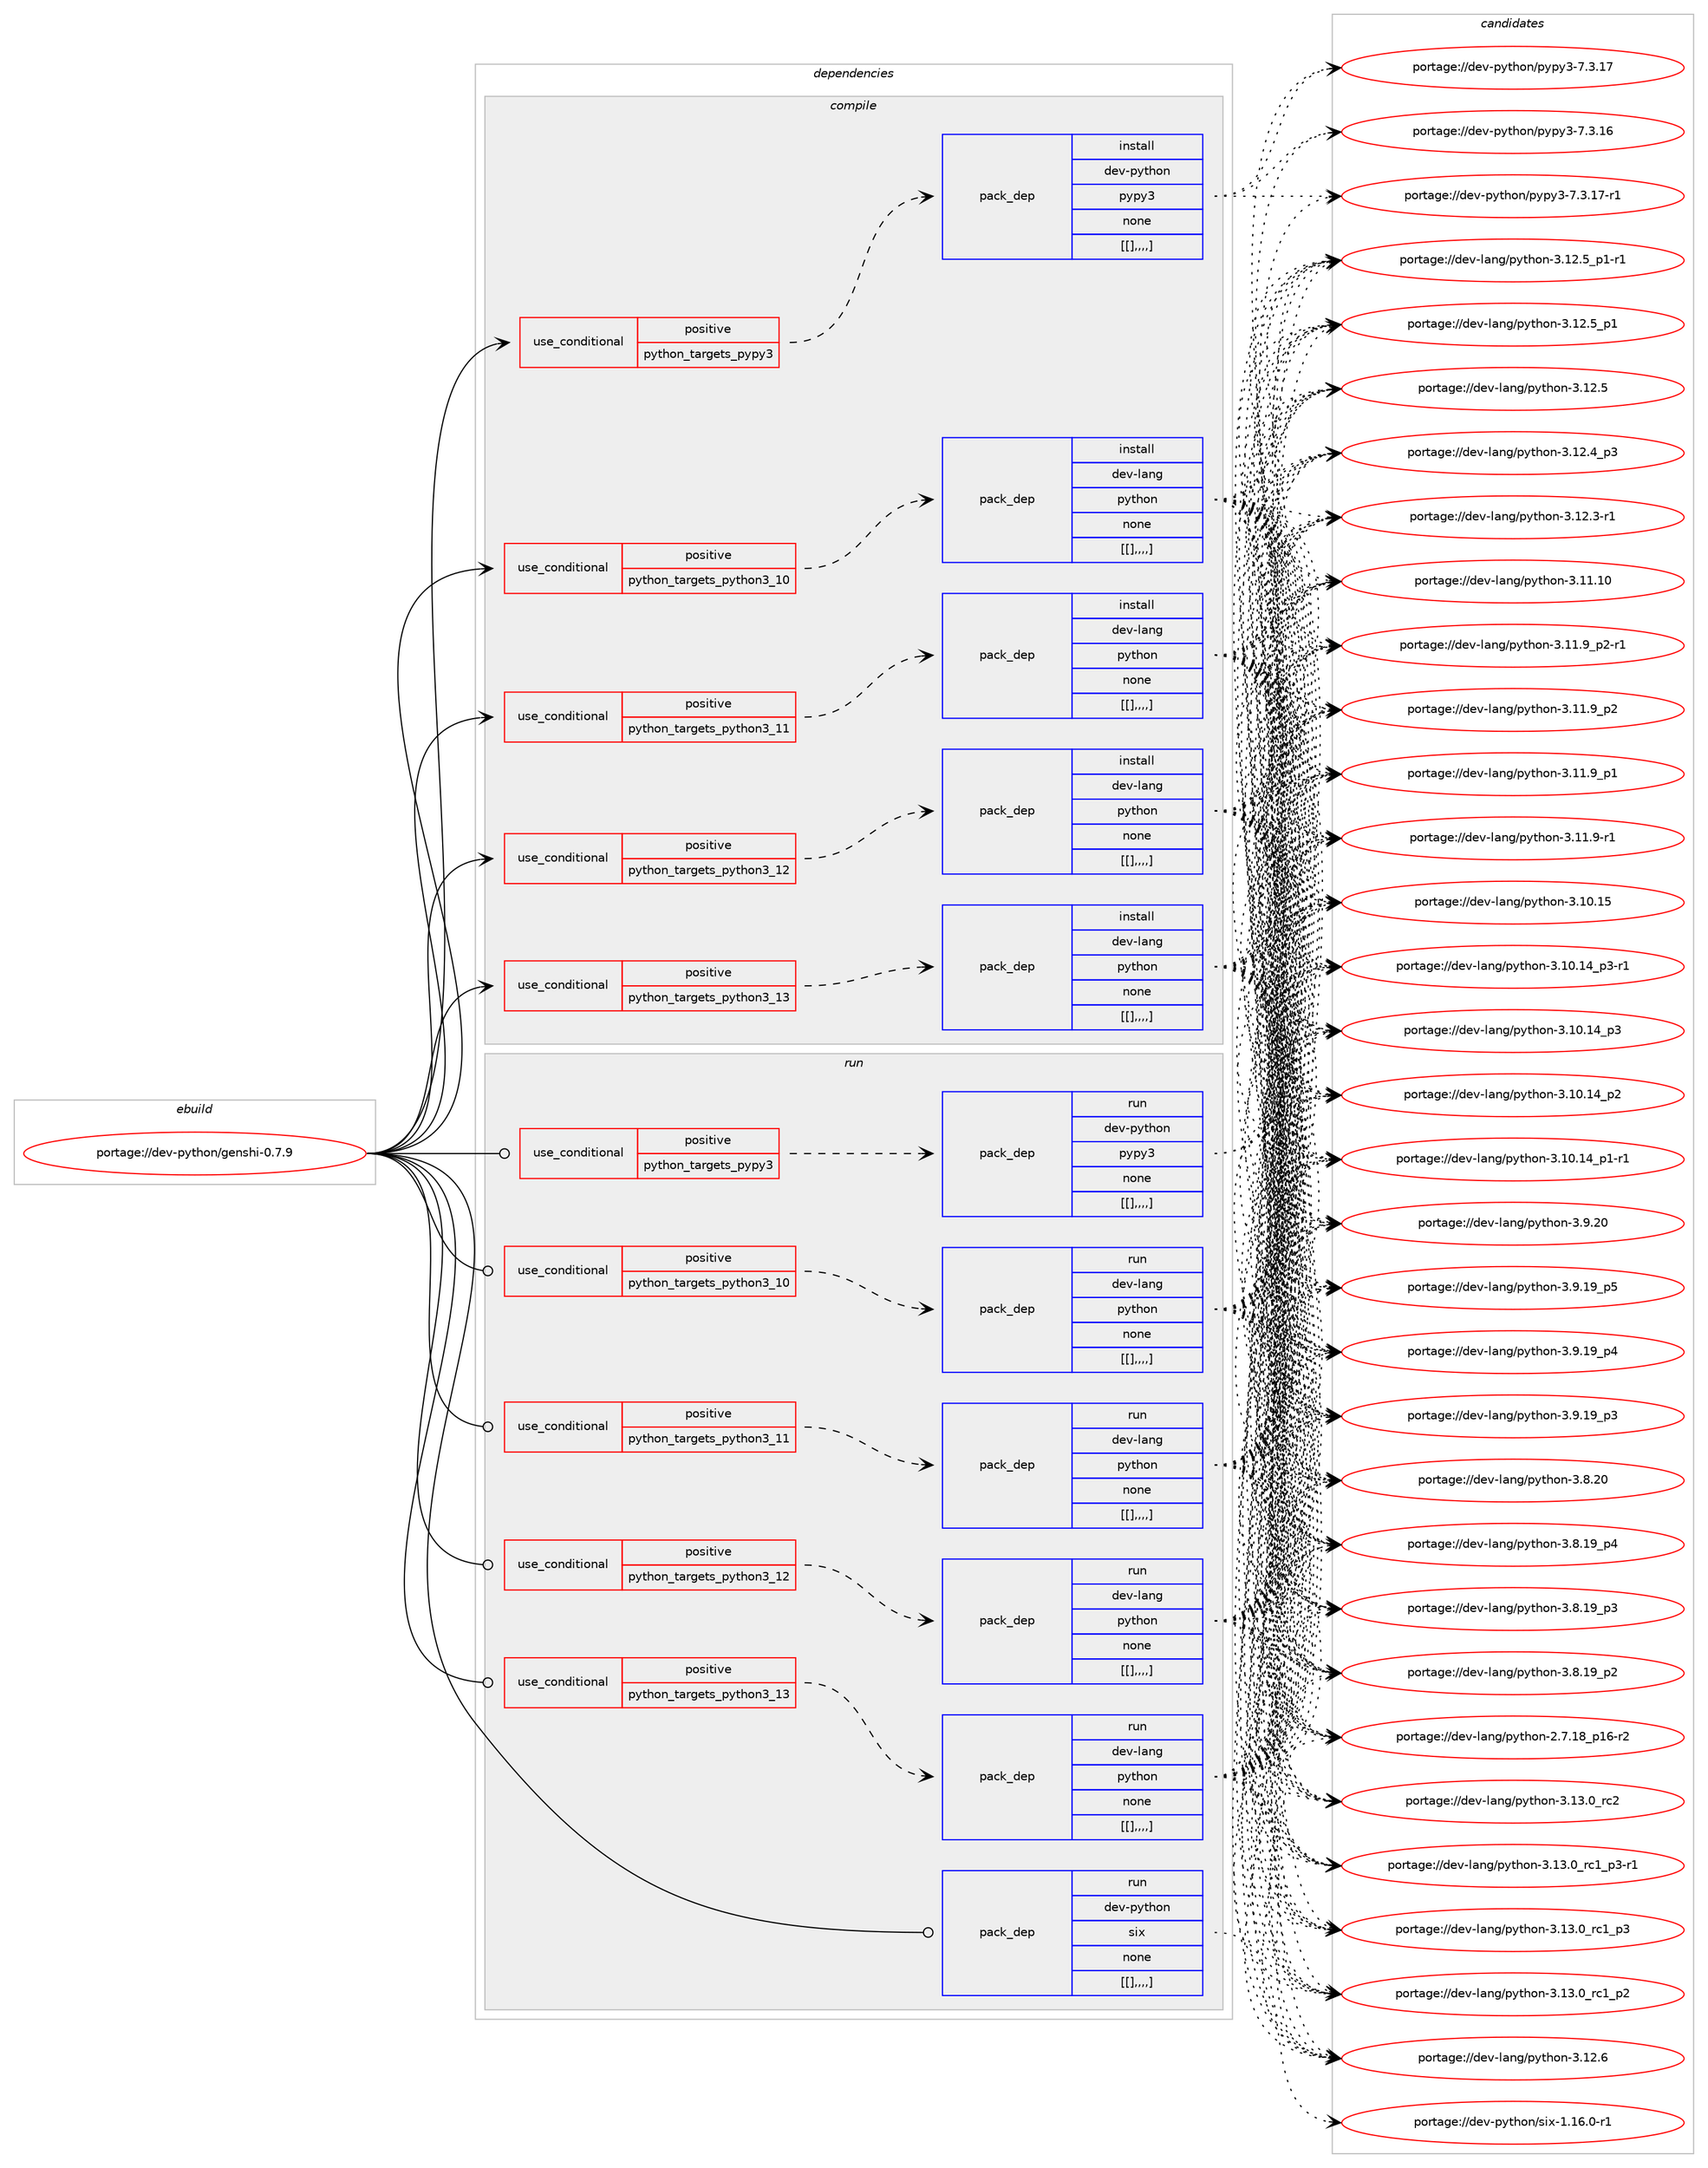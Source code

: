 digraph prolog {

# *************
# Graph options
# *************

newrank=true;
concentrate=true;
compound=true;
graph [rankdir=LR,fontname=Helvetica,fontsize=10,ranksep=1.5];#, ranksep=2.5, nodesep=0.2];
edge  [arrowhead=vee];
node  [fontname=Helvetica,fontsize=10];

# **********
# The ebuild
# **********

subgraph cluster_leftcol {
color=gray;
label=<<i>ebuild</i>>;
id [label="portage://dev-python/genshi-0.7.9", color=red, width=4, href="../dev-python/genshi-0.7.9.svg"];
}

# ****************
# The dependencies
# ****************

subgraph cluster_midcol {
color=gray;
label=<<i>dependencies</i>>;
subgraph cluster_compile {
fillcolor="#eeeeee";
style=filled;
label=<<i>compile</i>>;
subgraph cond33617 {
dependency147848 [label=<<TABLE BORDER="0" CELLBORDER="1" CELLSPACING="0" CELLPADDING="4"><TR><TD ROWSPAN="3" CELLPADDING="10">use_conditional</TD></TR><TR><TD>positive</TD></TR><TR><TD>python_targets_pypy3</TD></TR></TABLE>>, shape=none, color=red];
subgraph pack113013 {
dependency147849 [label=<<TABLE BORDER="0" CELLBORDER="1" CELLSPACING="0" CELLPADDING="4" WIDTH="220"><TR><TD ROWSPAN="6" CELLPADDING="30">pack_dep</TD></TR><TR><TD WIDTH="110">install</TD></TR><TR><TD>dev-python</TD></TR><TR><TD>pypy3</TD></TR><TR><TD>none</TD></TR><TR><TD>[[],,,,]</TD></TR></TABLE>>, shape=none, color=blue];
}
dependency147848:e -> dependency147849:w [weight=20,style="dashed",arrowhead="vee"];
}
id:e -> dependency147848:w [weight=20,style="solid",arrowhead="vee"];
subgraph cond33618 {
dependency147850 [label=<<TABLE BORDER="0" CELLBORDER="1" CELLSPACING="0" CELLPADDING="4"><TR><TD ROWSPAN="3" CELLPADDING="10">use_conditional</TD></TR><TR><TD>positive</TD></TR><TR><TD>python_targets_python3_10</TD></TR></TABLE>>, shape=none, color=red];
subgraph pack113014 {
dependency147851 [label=<<TABLE BORDER="0" CELLBORDER="1" CELLSPACING="0" CELLPADDING="4" WIDTH="220"><TR><TD ROWSPAN="6" CELLPADDING="30">pack_dep</TD></TR><TR><TD WIDTH="110">install</TD></TR><TR><TD>dev-lang</TD></TR><TR><TD>python</TD></TR><TR><TD>none</TD></TR><TR><TD>[[],,,,]</TD></TR></TABLE>>, shape=none, color=blue];
}
dependency147850:e -> dependency147851:w [weight=20,style="dashed",arrowhead="vee"];
}
id:e -> dependency147850:w [weight=20,style="solid",arrowhead="vee"];
subgraph cond33619 {
dependency147852 [label=<<TABLE BORDER="0" CELLBORDER="1" CELLSPACING="0" CELLPADDING="4"><TR><TD ROWSPAN="3" CELLPADDING="10">use_conditional</TD></TR><TR><TD>positive</TD></TR><TR><TD>python_targets_python3_11</TD></TR></TABLE>>, shape=none, color=red];
subgraph pack113015 {
dependency147853 [label=<<TABLE BORDER="0" CELLBORDER="1" CELLSPACING="0" CELLPADDING="4" WIDTH="220"><TR><TD ROWSPAN="6" CELLPADDING="30">pack_dep</TD></TR><TR><TD WIDTH="110">install</TD></TR><TR><TD>dev-lang</TD></TR><TR><TD>python</TD></TR><TR><TD>none</TD></TR><TR><TD>[[],,,,]</TD></TR></TABLE>>, shape=none, color=blue];
}
dependency147852:e -> dependency147853:w [weight=20,style="dashed",arrowhead="vee"];
}
id:e -> dependency147852:w [weight=20,style="solid",arrowhead="vee"];
subgraph cond33620 {
dependency147854 [label=<<TABLE BORDER="0" CELLBORDER="1" CELLSPACING="0" CELLPADDING="4"><TR><TD ROWSPAN="3" CELLPADDING="10">use_conditional</TD></TR><TR><TD>positive</TD></TR><TR><TD>python_targets_python3_12</TD></TR></TABLE>>, shape=none, color=red];
subgraph pack113016 {
dependency147855 [label=<<TABLE BORDER="0" CELLBORDER="1" CELLSPACING="0" CELLPADDING="4" WIDTH="220"><TR><TD ROWSPAN="6" CELLPADDING="30">pack_dep</TD></TR><TR><TD WIDTH="110">install</TD></TR><TR><TD>dev-lang</TD></TR><TR><TD>python</TD></TR><TR><TD>none</TD></TR><TR><TD>[[],,,,]</TD></TR></TABLE>>, shape=none, color=blue];
}
dependency147854:e -> dependency147855:w [weight=20,style="dashed",arrowhead="vee"];
}
id:e -> dependency147854:w [weight=20,style="solid",arrowhead="vee"];
subgraph cond33621 {
dependency147856 [label=<<TABLE BORDER="0" CELLBORDER="1" CELLSPACING="0" CELLPADDING="4"><TR><TD ROWSPAN="3" CELLPADDING="10">use_conditional</TD></TR><TR><TD>positive</TD></TR><TR><TD>python_targets_python3_13</TD></TR></TABLE>>, shape=none, color=red];
subgraph pack113017 {
dependency147857 [label=<<TABLE BORDER="0" CELLBORDER="1" CELLSPACING="0" CELLPADDING="4" WIDTH="220"><TR><TD ROWSPAN="6" CELLPADDING="30">pack_dep</TD></TR><TR><TD WIDTH="110">install</TD></TR><TR><TD>dev-lang</TD></TR><TR><TD>python</TD></TR><TR><TD>none</TD></TR><TR><TD>[[],,,,]</TD></TR></TABLE>>, shape=none, color=blue];
}
dependency147856:e -> dependency147857:w [weight=20,style="dashed",arrowhead="vee"];
}
id:e -> dependency147856:w [weight=20,style="solid",arrowhead="vee"];
}
subgraph cluster_compileandrun {
fillcolor="#eeeeee";
style=filled;
label=<<i>compile and run</i>>;
}
subgraph cluster_run {
fillcolor="#eeeeee";
style=filled;
label=<<i>run</i>>;
subgraph cond33622 {
dependency147858 [label=<<TABLE BORDER="0" CELLBORDER="1" CELLSPACING="0" CELLPADDING="4"><TR><TD ROWSPAN="3" CELLPADDING="10">use_conditional</TD></TR><TR><TD>positive</TD></TR><TR><TD>python_targets_pypy3</TD></TR></TABLE>>, shape=none, color=red];
subgraph pack113018 {
dependency147859 [label=<<TABLE BORDER="0" CELLBORDER="1" CELLSPACING="0" CELLPADDING="4" WIDTH="220"><TR><TD ROWSPAN="6" CELLPADDING="30">pack_dep</TD></TR><TR><TD WIDTH="110">run</TD></TR><TR><TD>dev-python</TD></TR><TR><TD>pypy3</TD></TR><TR><TD>none</TD></TR><TR><TD>[[],,,,]</TD></TR></TABLE>>, shape=none, color=blue];
}
dependency147858:e -> dependency147859:w [weight=20,style="dashed",arrowhead="vee"];
}
id:e -> dependency147858:w [weight=20,style="solid",arrowhead="odot"];
subgraph cond33623 {
dependency147860 [label=<<TABLE BORDER="0" CELLBORDER="1" CELLSPACING="0" CELLPADDING="4"><TR><TD ROWSPAN="3" CELLPADDING="10">use_conditional</TD></TR><TR><TD>positive</TD></TR><TR><TD>python_targets_python3_10</TD></TR></TABLE>>, shape=none, color=red];
subgraph pack113019 {
dependency147861 [label=<<TABLE BORDER="0" CELLBORDER="1" CELLSPACING="0" CELLPADDING="4" WIDTH="220"><TR><TD ROWSPAN="6" CELLPADDING="30">pack_dep</TD></TR><TR><TD WIDTH="110">run</TD></TR><TR><TD>dev-lang</TD></TR><TR><TD>python</TD></TR><TR><TD>none</TD></TR><TR><TD>[[],,,,]</TD></TR></TABLE>>, shape=none, color=blue];
}
dependency147860:e -> dependency147861:w [weight=20,style="dashed",arrowhead="vee"];
}
id:e -> dependency147860:w [weight=20,style="solid",arrowhead="odot"];
subgraph cond33624 {
dependency147862 [label=<<TABLE BORDER="0" CELLBORDER="1" CELLSPACING="0" CELLPADDING="4"><TR><TD ROWSPAN="3" CELLPADDING="10">use_conditional</TD></TR><TR><TD>positive</TD></TR><TR><TD>python_targets_python3_11</TD></TR></TABLE>>, shape=none, color=red];
subgraph pack113020 {
dependency147863 [label=<<TABLE BORDER="0" CELLBORDER="1" CELLSPACING="0" CELLPADDING="4" WIDTH="220"><TR><TD ROWSPAN="6" CELLPADDING="30">pack_dep</TD></TR><TR><TD WIDTH="110">run</TD></TR><TR><TD>dev-lang</TD></TR><TR><TD>python</TD></TR><TR><TD>none</TD></TR><TR><TD>[[],,,,]</TD></TR></TABLE>>, shape=none, color=blue];
}
dependency147862:e -> dependency147863:w [weight=20,style="dashed",arrowhead="vee"];
}
id:e -> dependency147862:w [weight=20,style="solid",arrowhead="odot"];
subgraph cond33625 {
dependency147864 [label=<<TABLE BORDER="0" CELLBORDER="1" CELLSPACING="0" CELLPADDING="4"><TR><TD ROWSPAN="3" CELLPADDING="10">use_conditional</TD></TR><TR><TD>positive</TD></TR><TR><TD>python_targets_python3_12</TD></TR></TABLE>>, shape=none, color=red];
subgraph pack113021 {
dependency147865 [label=<<TABLE BORDER="0" CELLBORDER="1" CELLSPACING="0" CELLPADDING="4" WIDTH="220"><TR><TD ROWSPAN="6" CELLPADDING="30">pack_dep</TD></TR><TR><TD WIDTH="110">run</TD></TR><TR><TD>dev-lang</TD></TR><TR><TD>python</TD></TR><TR><TD>none</TD></TR><TR><TD>[[],,,,]</TD></TR></TABLE>>, shape=none, color=blue];
}
dependency147864:e -> dependency147865:w [weight=20,style="dashed",arrowhead="vee"];
}
id:e -> dependency147864:w [weight=20,style="solid",arrowhead="odot"];
subgraph cond33626 {
dependency147866 [label=<<TABLE BORDER="0" CELLBORDER="1" CELLSPACING="0" CELLPADDING="4"><TR><TD ROWSPAN="3" CELLPADDING="10">use_conditional</TD></TR><TR><TD>positive</TD></TR><TR><TD>python_targets_python3_13</TD></TR></TABLE>>, shape=none, color=red];
subgraph pack113022 {
dependency147867 [label=<<TABLE BORDER="0" CELLBORDER="1" CELLSPACING="0" CELLPADDING="4" WIDTH="220"><TR><TD ROWSPAN="6" CELLPADDING="30">pack_dep</TD></TR><TR><TD WIDTH="110">run</TD></TR><TR><TD>dev-lang</TD></TR><TR><TD>python</TD></TR><TR><TD>none</TD></TR><TR><TD>[[],,,,]</TD></TR></TABLE>>, shape=none, color=blue];
}
dependency147866:e -> dependency147867:w [weight=20,style="dashed",arrowhead="vee"];
}
id:e -> dependency147866:w [weight=20,style="solid",arrowhead="odot"];
subgraph pack113023 {
dependency147868 [label=<<TABLE BORDER="0" CELLBORDER="1" CELLSPACING="0" CELLPADDING="4" WIDTH="220"><TR><TD ROWSPAN="6" CELLPADDING="30">pack_dep</TD></TR><TR><TD WIDTH="110">run</TD></TR><TR><TD>dev-python</TD></TR><TR><TD>six</TD></TR><TR><TD>none</TD></TR><TR><TD>[[],,,,]</TD></TR></TABLE>>, shape=none, color=blue];
}
id:e -> dependency147868:w [weight=20,style="solid",arrowhead="odot"];
}
}

# **************
# The candidates
# **************

subgraph cluster_choices {
rank=same;
color=gray;
label=<<i>candidates</i>>;

subgraph choice113013 {
color=black;
nodesep=1;
choice100101118451121211161041111104711212111212151455546514649554511449 [label="portage://dev-python/pypy3-7.3.17-r1", color=red, width=4,href="../dev-python/pypy3-7.3.17-r1.svg"];
choice10010111845112121116104111110471121211121215145554651464955 [label="portage://dev-python/pypy3-7.3.17", color=red, width=4,href="../dev-python/pypy3-7.3.17.svg"];
choice10010111845112121116104111110471121211121215145554651464954 [label="portage://dev-python/pypy3-7.3.16", color=red, width=4,href="../dev-python/pypy3-7.3.16.svg"];
dependency147849:e -> choice100101118451121211161041111104711212111212151455546514649554511449:w [style=dotted,weight="100"];
dependency147849:e -> choice10010111845112121116104111110471121211121215145554651464955:w [style=dotted,weight="100"];
dependency147849:e -> choice10010111845112121116104111110471121211121215145554651464954:w [style=dotted,weight="100"];
}
subgraph choice113014 {
color=black;
nodesep=1;
choice10010111845108971101034711212111610411111045514649514648951149950 [label="portage://dev-lang/python-3.13.0_rc2", color=red, width=4,href="../dev-lang/python-3.13.0_rc2.svg"];
choice1001011184510897110103471121211161041111104551464951464895114994995112514511449 [label="portage://dev-lang/python-3.13.0_rc1_p3-r1", color=red, width=4,href="../dev-lang/python-3.13.0_rc1_p3-r1.svg"];
choice100101118451089711010347112121116104111110455146495146489511499499511251 [label="portage://dev-lang/python-3.13.0_rc1_p3", color=red, width=4,href="../dev-lang/python-3.13.0_rc1_p3.svg"];
choice100101118451089711010347112121116104111110455146495146489511499499511250 [label="portage://dev-lang/python-3.13.0_rc1_p2", color=red, width=4,href="../dev-lang/python-3.13.0_rc1_p2.svg"];
choice10010111845108971101034711212111610411111045514649504654 [label="portage://dev-lang/python-3.12.6", color=red, width=4,href="../dev-lang/python-3.12.6.svg"];
choice1001011184510897110103471121211161041111104551464950465395112494511449 [label="portage://dev-lang/python-3.12.5_p1-r1", color=red, width=4,href="../dev-lang/python-3.12.5_p1-r1.svg"];
choice100101118451089711010347112121116104111110455146495046539511249 [label="portage://dev-lang/python-3.12.5_p1", color=red, width=4,href="../dev-lang/python-3.12.5_p1.svg"];
choice10010111845108971101034711212111610411111045514649504653 [label="portage://dev-lang/python-3.12.5", color=red, width=4,href="../dev-lang/python-3.12.5.svg"];
choice100101118451089711010347112121116104111110455146495046529511251 [label="portage://dev-lang/python-3.12.4_p3", color=red, width=4,href="../dev-lang/python-3.12.4_p3.svg"];
choice100101118451089711010347112121116104111110455146495046514511449 [label="portage://dev-lang/python-3.12.3-r1", color=red, width=4,href="../dev-lang/python-3.12.3-r1.svg"];
choice1001011184510897110103471121211161041111104551464949464948 [label="portage://dev-lang/python-3.11.10", color=red, width=4,href="../dev-lang/python-3.11.10.svg"];
choice1001011184510897110103471121211161041111104551464949465795112504511449 [label="portage://dev-lang/python-3.11.9_p2-r1", color=red, width=4,href="../dev-lang/python-3.11.9_p2-r1.svg"];
choice100101118451089711010347112121116104111110455146494946579511250 [label="portage://dev-lang/python-3.11.9_p2", color=red, width=4,href="../dev-lang/python-3.11.9_p2.svg"];
choice100101118451089711010347112121116104111110455146494946579511249 [label="portage://dev-lang/python-3.11.9_p1", color=red, width=4,href="../dev-lang/python-3.11.9_p1.svg"];
choice100101118451089711010347112121116104111110455146494946574511449 [label="portage://dev-lang/python-3.11.9-r1", color=red, width=4,href="../dev-lang/python-3.11.9-r1.svg"];
choice1001011184510897110103471121211161041111104551464948464953 [label="portage://dev-lang/python-3.10.15", color=red, width=4,href="../dev-lang/python-3.10.15.svg"];
choice100101118451089711010347112121116104111110455146494846495295112514511449 [label="portage://dev-lang/python-3.10.14_p3-r1", color=red, width=4,href="../dev-lang/python-3.10.14_p3-r1.svg"];
choice10010111845108971101034711212111610411111045514649484649529511251 [label="portage://dev-lang/python-3.10.14_p3", color=red, width=4,href="../dev-lang/python-3.10.14_p3.svg"];
choice10010111845108971101034711212111610411111045514649484649529511250 [label="portage://dev-lang/python-3.10.14_p2", color=red, width=4,href="../dev-lang/python-3.10.14_p2.svg"];
choice100101118451089711010347112121116104111110455146494846495295112494511449 [label="portage://dev-lang/python-3.10.14_p1-r1", color=red, width=4,href="../dev-lang/python-3.10.14_p1-r1.svg"];
choice10010111845108971101034711212111610411111045514657465048 [label="portage://dev-lang/python-3.9.20", color=red, width=4,href="../dev-lang/python-3.9.20.svg"];
choice100101118451089711010347112121116104111110455146574649579511253 [label="portage://dev-lang/python-3.9.19_p5", color=red, width=4,href="../dev-lang/python-3.9.19_p5.svg"];
choice100101118451089711010347112121116104111110455146574649579511252 [label="portage://dev-lang/python-3.9.19_p4", color=red, width=4,href="../dev-lang/python-3.9.19_p4.svg"];
choice100101118451089711010347112121116104111110455146574649579511251 [label="portage://dev-lang/python-3.9.19_p3", color=red, width=4,href="../dev-lang/python-3.9.19_p3.svg"];
choice10010111845108971101034711212111610411111045514656465048 [label="portage://dev-lang/python-3.8.20", color=red, width=4,href="../dev-lang/python-3.8.20.svg"];
choice100101118451089711010347112121116104111110455146564649579511252 [label="portage://dev-lang/python-3.8.19_p4", color=red, width=4,href="../dev-lang/python-3.8.19_p4.svg"];
choice100101118451089711010347112121116104111110455146564649579511251 [label="portage://dev-lang/python-3.8.19_p3", color=red, width=4,href="../dev-lang/python-3.8.19_p3.svg"];
choice100101118451089711010347112121116104111110455146564649579511250 [label="portage://dev-lang/python-3.8.19_p2", color=red, width=4,href="../dev-lang/python-3.8.19_p2.svg"];
choice100101118451089711010347112121116104111110455046554649569511249544511450 [label="portage://dev-lang/python-2.7.18_p16-r2", color=red, width=4,href="../dev-lang/python-2.7.18_p16-r2.svg"];
dependency147851:e -> choice10010111845108971101034711212111610411111045514649514648951149950:w [style=dotted,weight="100"];
dependency147851:e -> choice1001011184510897110103471121211161041111104551464951464895114994995112514511449:w [style=dotted,weight="100"];
dependency147851:e -> choice100101118451089711010347112121116104111110455146495146489511499499511251:w [style=dotted,weight="100"];
dependency147851:e -> choice100101118451089711010347112121116104111110455146495146489511499499511250:w [style=dotted,weight="100"];
dependency147851:e -> choice10010111845108971101034711212111610411111045514649504654:w [style=dotted,weight="100"];
dependency147851:e -> choice1001011184510897110103471121211161041111104551464950465395112494511449:w [style=dotted,weight="100"];
dependency147851:e -> choice100101118451089711010347112121116104111110455146495046539511249:w [style=dotted,weight="100"];
dependency147851:e -> choice10010111845108971101034711212111610411111045514649504653:w [style=dotted,weight="100"];
dependency147851:e -> choice100101118451089711010347112121116104111110455146495046529511251:w [style=dotted,weight="100"];
dependency147851:e -> choice100101118451089711010347112121116104111110455146495046514511449:w [style=dotted,weight="100"];
dependency147851:e -> choice1001011184510897110103471121211161041111104551464949464948:w [style=dotted,weight="100"];
dependency147851:e -> choice1001011184510897110103471121211161041111104551464949465795112504511449:w [style=dotted,weight="100"];
dependency147851:e -> choice100101118451089711010347112121116104111110455146494946579511250:w [style=dotted,weight="100"];
dependency147851:e -> choice100101118451089711010347112121116104111110455146494946579511249:w [style=dotted,weight="100"];
dependency147851:e -> choice100101118451089711010347112121116104111110455146494946574511449:w [style=dotted,weight="100"];
dependency147851:e -> choice1001011184510897110103471121211161041111104551464948464953:w [style=dotted,weight="100"];
dependency147851:e -> choice100101118451089711010347112121116104111110455146494846495295112514511449:w [style=dotted,weight="100"];
dependency147851:e -> choice10010111845108971101034711212111610411111045514649484649529511251:w [style=dotted,weight="100"];
dependency147851:e -> choice10010111845108971101034711212111610411111045514649484649529511250:w [style=dotted,weight="100"];
dependency147851:e -> choice100101118451089711010347112121116104111110455146494846495295112494511449:w [style=dotted,weight="100"];
dependency147851:e -> choice10010111845108971101034711212111610411111045514657465048:w [style=dotted,weight="100"];
dependency147851:e -> choice100101118451089711010347112121116104111110455146574649579511253:w [style=dotted,weight="100"];
dependency147851:e -> choice100101118451089711010347112121116104111110455146574649579511252:w [style=dotted,weight="100"];
dependency147851:e -> choice100101118451089711010347112121116104111110455146574649579511251:w [style=dotted,weight="100"];
dependency147851:e -> choice10010111845108971101034711212111610411111045514656465048:w [style=dotted,weight="100"];
dependency147851:e -> choice100101118451089711010347112121116104111110455146564649579511252:w [style=dotted,weight="100"];
dependency147851:e -> choice100101118451089711010347112121116104111110455146564649579511251:w [style=dotted,weight="100"];
dependency147851:e -> choice100101118451089711010347112121116104111110455146564649579511250:w [style=dotted,weight="100"];
dependency147851:e -> choice100101118451089711010347112121116104111110455046554649569511249544511450:w [style=dotted,weight="100"];
}
subgraph choice113015 {
color=black;
nodesep=1;
choice10010111845108971101034711212111610411111045514649514648951149950 [label="portage://dev-lang/python-3.13.0_rc2", color=red, width=4,href="../dev-lang/python-3.13.0_rc2.svg"];
choice1001011184510897110103471121211161041111104551464951464895114994995112514511449 [label="portage://dev-lang/python-3.13.0_rc1_p3-r1", color=red, width=4,href="../dev-lang/python-3.13.0_rc1_p3-r1.svg"];
choice100101118451089711010347112121116104111110455146495146489511499499511251 [label="portage://dev-lang/python-3.13.0_rc1_p3", color=red, width=4,href="../dev-lang/python-3.13.0_rc1_p3.svg"];
choice100101118451089711010347112121116104111110455146495146489511499499511250 [label="portage://dev-lang/python-3.13.0_rc1_p2", color=red, width=4,href="../dev-lang/python-3.13.0_rc1_p2.svg"];
choice10010111845108971101034711212111610411111045514649504654 [label="portage://dev-lang/python-3.12.6", color=red, width=4,href="../dev-lang/python-3.12.6.svg"];
choice1001011184510897110103471121211161041111104551464950465395112494511449 [label="portage://dev-lang/python-3.12.5_p1-r1", color=red, width=4,href="../dev-lang/python-3.12.5_p1-r1.svg"];
choice100101118451089711010347112121116104111110455146495046539511249 [label="portage://dev-lang/python-3.12.5_p1", color=red, width=4,href="../dev-lang/python-3.12.5_p1.svg"];
choice10010111845108971101034711212111610411111045514649504653 [label="portage://dev-lang/python-3.12.5", color=red, width=4,href="../dev-lang/python-3.12.5.svg"];
choice100101118451089711010347112121116104111110455146495046529511251 [label="portage://dev-lang/python-3.12.4_p3", color=red, width=4,href="../dev-lang/python-3.12.4_p3.svg"];
choice100101118451089711010347112121116104111110455146495046514511449 [label="portage://dev-lang/python-3.12.3-r1", color=red, width=4,href="../dev-lang/python-3.12.3-r1.svg"];
choice1001011184510897110103471121211161041111104551464949464948 [label="portage://dev-lang/python-3.11.10", color=red, width=4,href="../dev-lang/python-3.11.10.svg"];
choice1001011184510897110103471121211161041111104551464949465795112504511449 [label="portage://dev-lang/python-3.11.9_p2-r1", color=red, width=4,href="../dev-lang/python-3.11.9_p2-r1.svg"];
choice100101118451089711010347112121116104111110455146494946579511250 [label="portage://dev-lang/python-3.11.9_p2", color=red, width=4,href="../dev-lang/python-3.11.9_p2.svg"];
choice100101118451089711010347112121116104111110455146494946579511249 [label="portage://dev-lang/python-3.11.9_p1", color=red, width=4,href="../dev-lang/python-3.11.9_p1.svg"];
choice100101118451089711010347112121116104111110455146494946574511449 [label="portage://dev-lang/python-3.11.9-r1", color=red, width=4,href="../dev-lang/python-3.11.9-r1.svg"];
choice1001011184510897110103471121211161041111104551464948464953 [label="portage://dev-lang/python-3.10.15", color=red, width=4,href="../dev-lang/python-3.10.15.svg"];
choice100101118451089711010347112121116104111110455146494846495295112514511449 [label="portage://dev-lang/python-3.10.14_p3-r1", color=red, width=4,href="../dev-lang/python-3.10.14_p3-r1.svg"];
choice10010111845108971101034711212111610411111045514649484649529511251 [label="portage://dev-lang/python-3.10.14_p3", color=red, width=4,href="../dev-lang/python-3.10.14_p3.svg"];
choice10010111845108971101034711212111610411111045514649484649529511250 [label="portage://dev-lang/python-3.10.14_p2", color=red, width=4,href="../dev-lang/python-3.10.14_p2.svg"];
choice100101118451089711010347112121116104111110455146494846495295112494511449 [label="portage://dev-lang/python-3.10.14_p1-r1", color=red, width=4,href="../dev-lang/python-3.10.14_p1-r1.svg"];
choice10010111845108971101034711212111610411111045514657465048 [label="portage://dev-lang/python-3.9.20", color=red, width=4,href="../dev-lang/python-3.9.20.svg"];
choice100101118451089711010347112121116104111110455146574649579511253 [label="portage://dev-lang/python-3.9.19_p5", color=red, width=4,href="../dev-lang/python-3.9.19_p5.svg"];
choice100101118451089711010347112121116104111110455146574649579511252 [label="portage://dev-lang/python-3.9.19_p4", color=red, width=4,href="../dev-lang/python-3.9.19_p4.svg"];
choice100101118451089711010347112121116104111110455146574649579511251 [label="portage://dev-lang/python-3.9.19_p3", color=red, width=4,href="../dev-lang/python-3.9.19_p3.svg"];
choice10010111845108971101034711212111610411111045514656465048 [label="portage://dev-lang/python-3.8.20", color=red, width=4,href="../dev-lang/python-3.8.20.svg"];
choice100101118451089711010347112121116104111110455146564649579511252 [label="portage://dev-lang/python-3.8.19_p4", color=red, width=4,href="../dev-lang/python-3.8.19_p4.svg"];
choice100101118451089711010347112121116104111110455146564649579511251 [label="portage://dev-lang/python-3.8.19_p3", color=red, width=4,href="../dev-lang/python-3.8.19_p3.svg"];
choice100101118451089711010347112121116104111110455146564649579511250 [label="portage://dev-lang/python-3.8.19_p2", color=red, width=4,href="../dev-lang/python-3.8.19_p2.svg"];
choice100101118451089711010347112121116104111110455046554649569511249544511450 [label="portage://dev-lang/python-2.7.18_p16-r2", color=red, width=4,href="../dev-lang/python-2.7.18_p16-r2.svg"];
dependency147853:e -> choice10010111845108971101034711212111610411111045514649514648951149950:w [style=dotted,weight="100"];
dependency147853:e -> choice1001011184510897110103471121211161041111104551464951464895114994995112514511449:w [style=dotted,weight="100"];
dependency147853:e -> choice100101118451089711010347112121116104111110455146495146489511499499511251:w [style=dotted,weight="100"];
dependency147853:e -> choice100101118451089711010347112121116104111110455146495146489511499499511250:w [style=dotted,weight="100"];
dependency147853:e -> choice10010111845108971101034711212111610411111045514649504654:w [style=dotted,weight="100"];
dependency147853:e -> choice1001011184510897110103471121211161041111104551464950465395112494511449:w [style=dotted,weight="100"];
dependency147853:e -> choice100101118451089711010347112121116104111110455146495046539511249:w [style=dotted,weight="100"];
dependency147853:e -> choice10010111845108971101034711212111610411111045514649504653:w [style=dotted,weight="100"];
dependency147853:e -> choice100101118451089711010347112121116104111110455146495046529511251:w [style=dotted,weight="100"];
dependency147853:e -> choice100101118451089711010347112121116104111110455146495046514511449:w [style=dotted,weight="100"];
dependency147853:e -> choice1001011184510897110103471121211161041111104551464949464948:w [style=dotted,weight="100"];
dependency147853:e -> choice1001011184510897110103471121211161041111104551464949465795112504511449:w [style=dotted,weight="100"];
dependency147853:e -> choice100101118451089711010347112121116104111110455146494946579511250:w [style=dotted,weight="100"];
dependency147853:e -> choice100101118451089711010347112121116104111110455146494946579511249:w [style=dotted,weight="100"];
dependency147853:e -> choice100101118451089711010347112121116104111110455146494946574511449:w [style=dotted,weight="100"];
dependency147853:e -> choice1001011184510897110103471121211161041111104551464948464953:w [style=dotted,weight="100"];
dependency147853:e -> choice100101118451089711010347112121116104111110455146494846495295112514511449:w [style=dotted,weight="100"];
dependency147853:e -> choice10010111845108971101034711212111610411111045514649484649529511251:w [style=dotted,weight="100"];
dependency147853:e -> choice10010111845108971101034711212111610411111045514649484649529511250:w [style=dotted,weight="100"];
dependency147853:e -> choice100101118451089711010347112121116104111110455146494846495295112494511449:w [style=dotted,weight="100"];
dependency147853:e -> choice10010111845108971101034711212111610411111045514657465048:w [style=dotted,weight="100"];
dependency147853:e -> choice100101118451089711010347112121116104111110455146574649579511253:w [style=dotted,weight="100"];
dependency147853:e -> choice100101118451089711010347112121116104111110455146574649579511252:w [style=dotted,weight="100"];
dependency147853:e -> choice100101118451089711010347112121116104111110455146574649579511251:w [style=dotted,weight="100"];
dependency147853:e -> choice10010111845108971101034711212111610411111045514656465048:w [style=dotted,weight="100"];
dependency147853:e -> choice100101118451089711010347112121116104111110455146564649579511252:w [style=dotted,weight="100"];
dependency147853:e -> choice100101118451089711010347112121116104111110455146564649579511251:w [style=dotted,weight="100"];
dependency147853:e -> choice100101118451089711010347112121116104111110455146564649579511250:w [style=dotted,weight="100"];
dependency147853:e -> choice100101118451089711010347112121116104111110455046554649569511249544511450:w [style=dotted,weight="100"];
}
subgraph choice113016 {
color=black;
nodesep=1;
choice10010111845108971101034711212111610411111045514649514648951149950 [label="portage://dev-lang/python-3.13.0_rc2", color=red, width=4,href="../dev-lang/python-3.13.0_rc2.svg"];
choice1001011184510897110103471121211161041111104551464951464895114994995112514511449 [label="portage://dev-lang/python-3.13.0_rc1_p3-r1", color=red, width=4,href="../dev-lang/python-3.13.0_rc1_p3-r1.svg"];
choice100101118451089711010347112121116104111110455146495146489511499499511251 [label="portage://dev-lang/python-3.13.0_rc1_p3", color=red, width=4,href="../dev-lang/python-3.13.0_rc1_p3.svg"];
choice100101118451089711010347112121116104111110455146495146489511499499511250 [label="portage://dev-lang/python-3.13.0_rc1_p2", color=red, width=4,href="../dev-lang/python-3.13.0_rc1_p2.svg"];
choice10010111845108971101034711212111610411111045514649504654 [label="portage://dev-lang/python-3.12.6", color=red, width=4,href="../dev-lang/python-3.12.6.svg"];
choice1001011184510897110103471121211161041111104551464950465395112494511449 [label="portage://dev-lang/python-3.12.5_p1-r1", color=red, width=4,href="../dev-lang/python-3.12.5_p1-r1.svg"];
choice100101118451089711010347112121116104111110455146495046539511249 [label="portage://dev-lang/python-3.12.5_p1", color=red, width=4,href="../dev-lang/python-3.12.5_p1.svg"];
choice10010111845108971101034711212111610411111045514649504653 [label="portage://dev-lang/python-3.12.5", color=red, width=4,href="../dev-lang/python-3.12.5.svg"];
choice100101118451089711010347112121116104111110455146495046529511251 [label="portage://dev-lang/python-3.12.4_p3", color=red, width=4,href="../dev-lang/python-3.12.4_p3.svg"];
choice100101118451089711010347112121116104111110455146495046514511449 [label="portage://dev-lang/python-3.12.3-r1", color=red, width=4,href="../dev-lang/python-3.12.3-r1.svg"];
choice1001011184510897110103471121211161041111104551464949464948 [label="portage://dev-lang/python-3.11.10", color=red, width=4,href="../dev-lang/python-3.11.10.svg"];
choice1001011184510897110103471121211161041111104551464949465795112504511449 [label="portage://dev-lang/python-3.11.9_p2-r1", color=red, width=4,href="../dev-lang/python-3.11.9_p2-r1.svg"];
choice100101118451089711010347112121116104111110455146494946579511250 [label="portage://dev-lang/python-3.11.9_p2", color=red, width=4,href="../dev-lang/python-3.11.9_p2.svg"];
choice100101118451089711010347112121116104111110455146494946579511249 [label="portage://dev-lang/python-3.11.9_p1", color=red, width=4,href="../dev-lang/python-3.11.9_p1.svg"];
choice100101118451089711010347112121116104111110455146494946574511449 [label="portage://dev-lang/python-3.11.9-r1", color=red, width=4,href="../dev-lang/python-3.11.9-r1.svg"];
choice1001011184510897110103471121211161041111104551464948464953 [label="portage://dev-lang/python-3.10.15", color=red, width=4,href="../dev-lang/python-3.10.15.svg"];
choice100101118451089711010347112121116104111110455146494846495295112514511449 [label="portage://dev-lang/python-3.10.14_p3-r1", color=red, width=4,href="../dev-lang/python-3.10.14_p3-r1.svg"];
choice10010111845108971101034711212111610411111045514649484649529511251 [label="portage://dev-lang/python-3.10.14_p3", color=red, width=4,href="../dev-lang/python-3.10.14_p3.svg"];
choice10010111845108971101034711212111610411111045514649484649529511250 [label="portage://dev-lang/python-3.10.14_p2", color=red, width=4,href="../dev-lang/python-3.10.14_p2.svg"];
choice100101118451089711010347112121116104111110455146494846495295112494511449 [label="portage://dev-lang/python-3.10.14_p1-r1", color=red, width=4,href="../dev-lang/python-3.10.14_p1-r1.svg"];
choice10010111845108971101034711212111610411111045514657465048 [label="portage://dev-lang/python-3.9.20", color=red, width=4,href="../dev-lang/python-3.9.20.svg"];
choice100101118451089711010347112121116104111110455146574649579511253 [label="portage://dev-lang/python-3.9.19_p5", color=red, width=4,href="../dev-lang/python-3.9.19_p5.svg"];
choice100101118451089711010347112121116104111110455146574649579511252 [label="portage://dev-lang/python-3.9.19_p4", color=red, width=4,href="../dev-lang/python-3.9.19_p4.svg"];
choice100101118451089711010347112121116104111110455146574649579511251 [label="portage://dev-lang/python-3.9.19_p3", color=red, width=4,href="../dev-lang/python-3.9.19_p3.svg"];
choice10010111845108971101034711212111610411111045514656465048 [label="portage://dev-lang/python-3.8.20", color=red, width=4,href="../dev-lang/python-3.8.20.svg"];
choice100101118451089711010347112121116104111110455146564649579511252 [label="portage://dev-lang/python-3.8.19_p4", color=red, width=4,href="../dev-lang/python-3.8.19_p4.svg"];
choice100101118451089711010347112121116104111110455146564649579511251 [label="portage://dev-lang/python-3.8.19_p3", color=red, width=4,href="../dev-lang/python-3.8.19_p3.svg"];
choice100101118451089711010347112121116104111110455146564649579511250 [label="portage://dev-lang/python-3.8.19_p2", color=red, width=4,href="../dev-lang/python-3.8.19_p2.svg"];
choice100101118451089711010347112121116104111110455046554649569511249544511450 [label="portage://dev-lang/python-2.7.18_p16-r2", color=red, width=4,href="../dev-lang/python-2.7.18_p16-r2.svg"];
dependency147855:e -> choice10010111845108971101034711212111610411111045514649514648951149950:w [style=dotted,weight="100"];
dependency147855:e -> choice1001011184510897110103471121211161041111104551464951464895114994995112514511449:w [style=dotted,weight="100"];
dependency147855:e -> choice100101118451089711010347112121116104111110455146495146489511499499511251:w [style=dotted,weight="100"];
dependency147855:e -> choice100101118451089711010347112121116104111110455146495146489511499499511250:w [style=dotted,weight="100"];
dependency147855:e -> choice10010111845108971101034711212111610411111045514649504654:w [style=dotted,weight="100"];
dependency147855:e -> choice1001011184510897110103471121211161041111104551464950465395112494511449:w [style=dotted,weight="100"];
dependency147855:e -> choice100101118451089711010347112121116104111110455146495046539511249:w [style=dotted,weight="100"];
dependency147855:e -> choice10010111845108971101034711212111610411111045514649504653:w [style=dotted,weight="100"];
dependency147855:e -> choice100101118451089711010347112121116104111110455146495046529511251:w [style=dotted,weight="100"];
dependency147855:e -> choice100101118451089711010347112121116104111110455146495046514511449:w [style=dotted,weight="100"];
dependency147855:e -> choice1001011184510897110103471121211161041111104551464949464948:w [style=dotted,weight="100"];
dependency147855:e -> choice1001011184510897110103471121211161041111104551464949465795112504511449:w [style=dotted,weight="100"];
dependency147855:e -> choice100101118451089711010347112121116104111110455146494946579511250:w [style=dotted,weight="100"];
dependency147855:e -> choice100101118451089711010347112121116104111110455146494946579511249:w [style=dotted,weight="100"];
dependency147855:e -> choice100101118451089711010347112121116104111110455146494946574511449:w [style=dotted,weight="100"];
dependency147855:e -> choice1001011184510897110103471121211161041111104551464948464953:w [style=dotted,weight="100"];
dependency147855:e -> choice100101118451089711010347112121116104111110455146494846495295112514511449:w [style=dotted,weight="100"];
dependency147855:e -> choice10010111845108971101034711212111610411111045514649484649529511251:w [style=dotted,weight="100"];
dependency147855:e -> choice10010111845108971101034711212111610411111045514649484649529511250:w [style=dotted,weight="100"];
dependency147855:e -> choice100101118451089711010347112121116104111110455146494846495295112494511449:w [style=dotted,weight="100"];
dependency147855:e -> choice10010111845108971101034711212111610411111045514657465048:w [style=dotted,weight="100"];
dependency147855:e -> choice100101118451089711010347112121116104111110455146574649579511253:w [style=dotted,weight="100"];
dependency147855:e -> choice100101118451089711010347112121116104111110455146574649579511252:w [style=dotted,weight="100"];
dependency147855:e -> choice100101118451089711010347112121116104111110455146574649579511251:w [style=dotted,weight="100"];
dependency147855:e -> choice10010111845108971101034711212111610411111045514656465048:w [style=dotted,weight="100"];
dependency147855:e -> choice100101118451089711010347112121116104111110455146564649579511252:w [style=dotted,weight="100"];
dependency147855:e -> choice100101118451089711010347112121116104111110455146564649579511251:w [style=dotted,weight="100"];
dependency147855:e -> choice100101118451089711010347112121116104111110455146564649579511250:w [style=dotted,weight="100"];
dependency147855:e -> choice100101118451089711010347112121116104111110455046554649569511249544511450:w [style=dotted,weight="100"];
}
subgraph choice113017 {
color=black;
nodesep=1;
choice10010111845108971101034711212111610411111045514649514648951149950 [label="portage://dev-lang/python-3.13.0_rc2", color=red, width=4,href="../dev-lang/python-3.13.0_rc2.svg"];
choice1001011184510897110103471121211161041111104551464951464895114994995112514511449 [label="portage://dev-lang/python-3.13.0_rc1_p3-r1", color=red, width=4,href="../dev-lang/python-3.13.0_rc1_p3-r1.svg"];
choice100101118451089711010347112121116104111110455146495146489511499499511251 [label="portage://dev-lang/python-3.13.0_rc1_p3", color=red, width=4,href="../dev-lang/python-3.13.0_rc1_p3.svg"];
choice100101118451089711010347112121116104111110455146495146489511499499511250 [label="portage://dev-lang/python-3.13.0_rc1_p2", color=red, width=4,href="../dev-lang/python-3.13.0_rc1_p2.svg"];
choice10010111845108971101034711212111610411111045514649504654 [label="portage://dev-lang/python-3.12.6", color=red, width=4,href="../dev-lang/python-3.12.6.svg"];
choice1001011184510897110103471121211161041111104551464950465395112494511449 [label="portage://dev-lang/python-3.12.5_p1-r1", color=red, width=4,href="../dev-lang/python-3.12.5_p1-r1.svg"];
choice100101118451089711010347112121116104111110455146495046539511249 [label="portage://dev-lang/python-3.12.5_p1", color=red, width=4,href="../dev-lang/python-3.12.5_p1.svg"];
choice10010111845108971101034711212111610411111045514649504653 [label="portage://dev-lang/python-3.12.5", color=red, width=4,href="../dev-lang/python-3.12.5.svg"];
choice100101118451089711010347112121116104111110455146495046529511251 [label="portage://dev-lang/python-3.12.4_p3", color=red, width=4,href="../dev-lang/python-3.12.4_p3.svg"];
choice100101118451089711010347112121116104111110455146495046514511449 [label="portage://dev-lang/python-3.12.3-r1", color=red, width=4,href="../dev-lang/python-3.12.3-r1.svg"];
choice1001011184510897110103471121211161041111104551464949464948 [label="portage://dev-lang/python-3.11.10", color=red, width=4,href="../dev-lang/python-3.11.10.svg"];
choice1001011184510897110103471121211161041111104551464949465795112504511449 [label="portage://dev-lang/python-3.11.9_p2-r1", color=red, width=4,href="../dev-lang/python-3.11.9_p2-r1.svg"];
choice100101118451089711010347112121116104111110455146494946579511250 [label="portage://dev-lang/python-3.11.9_p2", color=red, width=4,href="../dev-lang/python-3.11.9_p2.svg"];
choice100101118451089711010347112121116104111110455146494946579511249 [label="portage://dev-lang/python-3.11.9_p1", color=red, width=4,href="../dev-lang/python-3.11.9_p1.svg"];
choice100101118451089711010347112121116104111110455146494946574511449 [label="portage://dev-lang/python-3.11.9-r1", color=red, width=4,href="../dev-lang/python-3.11.9-r1.svg"];
choice1001011184510897110103471121211161041111104551464948464953 [label="portage://dev-lang/python-3.10.15", color=red, width=4,href="../dev-lang/python-3.10.15.svg"];
choice100101118451089711010347112121116104111110455146494846495295112514511449 [label="portage://dev-lang/python-3.10.14_p3-r1", color=red, width=4,href="../dev-lang/python-3.10.14_p3-r1.svg"];
choice10010111845108971101034711212111610411111045514649484649529511251 [label="portage://dev-lang/python-3.10.14_p3", color=red, width=4,href="../dev-lang/python-3.10.14_p3.svg"];
choice10010111845108971101034711212111610411111045514649484649529511250 [label="portage://dev-lang/python-3.10.14_p2", color=red, width=4,href="../dev-lang/python-3.10.14_p2.svg"];
choice100101118451089711010347112121116104111110455146494846495295112494511449 [label="portage://dev-lang/python-3.10.14_p1-r1", color=red, width=4,href="../dev-lang/python-3.10.14_p1-r1.svg"];
choice10010111845108971101034711212111610411111045514657465048 [label="portage://dev-lang/python-3.9.20", color=red, width=4,href="../dev-lang/python-3.9.20.svg"];
choice100101118451089711010347112121116104111110455146574649579511253 [label="portage://dev-lang/python-3.9.19_p5", color=red, width=4,href="../dev-lang/python-3.9.19_p5.svg"];
choice100101118451089711010347112121116104111110455146574649579511252 [label="portage://dev-lang/python-3.9.19_p4", color=red, width=4,href="../dev-lang/python-3.9.19_p4.svg"];
choice100101118451089711010347112121116104111110455146574649579511251 [label="portage://dev-lang/python-3.9.19_p3", color=red, width=4,href="../dev-lang/python-3.9.19_p3.svg"];
choice10010111845108971101034711212111610411111045514656465048 [label="portage://dev-lang/python-3.8.20", color=red, width=4,href="../dev-lang/python-3.8.20.svg"];
choice100101118451089711010347112121116104111110455146564649579511252 [label="portage://dev-lang/python-3.8.19_p4", color=red, width=4,href="../dev-lang/python-3.8.19_p4.svg"];
choice100101118451089711010347112121116104111110455146564649579511251 [label="portage://dev-lang/python-3.8.19_p3", color=red, width=4,href="../dev-lang/python-3.8.19_p3.svg"];
choice100101118451089711010347112121116104111110455146564649579511250 [label="portage://dev-lang/python-3.8.19_p2", color=red, width=4,href="../dev-lang/python-3.8.19_p2.svg"];
choice100101118451089711010347112121116104111110455046554649569511249544511450 [label="portage://dev-lang/python-2.7.18_p16-r2", color=red, width=4,href="../dev-lang/python-2.7.18_p16-r2.svg"];
dependency147857:e -> choice10010111845108971101034711212111610411111045514649514648951149950:w [style=dotted,weight="100"];
dependency147857:e -> choice1001011184510897110103471121211161041111104551464951464895114994995112514511449:w [style=dotted,weight="100"];
dependency147857:e -> choice100101118451089711010347112121116104111110455146495146489511499499511251:w [style=dotted,weight="100"];
dependency147857:e -> choice100101118451089711010347112121116104111110455146495146489511499499511250:w [style=dotted,weight="100"];
dependency147857:e -> choice10010111845108971101034711212111610411111045514649504654:w [style=dotted,weight="100"];
dependency147857:e -> choice1001011184510897110103471121211161041111104551464950465395112494511449:w [style=dotted,weight="100"];
dependency147857:e -> choice100101118451089711010347112121116104111110455146495046539511249:w [style=dotted,weight="100"];
dependency147857:e -> choice10010111845108971101034711212111610411111045514649504653:w [style=dotted,weight="100"];
dependency147857:e -> choice100101118451089711010347112121116104111110455146495046529511251:w [style=dotted,weight="100"];
dependency147857:e -> choice100101118451089711010347112121116104111110455146495046514511449:w [style=dotted,weight="100"];
dependency147857:e -> choice1001011184510897110103471121211161041111104551464949464948:w [style=dotted,weight="100"];
dependency147857:e -> choice1001011184510897110103471121211161041111104551464949465795112504511449:w [style=dotted,weight="100"];
dependency147857:e -> choice100101118451089711010347112121116104111110455146494946579511250:w [style=dotted,weight="100"];
dependency147857:e -> choice100101118451089711010347112121116104111110455146494946579511249:w [style=dotted,weight="100"];
dependency147857:e -> choice100101118451089711010347112121116104111110455146494946574511449:w [style=dotted,weight="100"];
dependency147857:e -> choice1001011184510897110103471121211161041111104551464948464953:w [style=dotted,weight="100"];
dependency147857:e -> choice100101118451089711010347112121116104111110455146494846495295112514511449:w [style=dotted,weight="100"];
dependency147857:e -> choice10010111845108971101034711212111610411111045514649484649529511251:w [style=dotted,weight="100"];
dependency147857:e -> choice10010111845108971101034711212111610411111045514649484649529511250:w [style=dotted,weight="100"];
dependency147857:e -> choice100101118451089711010347112121116104111110455146494846495295112494511449:w [style=dotted,weight="100"];
dependency147857:e -> choice10010111845108971101034711212111610411111045514657465048:w [style=dotted,weight="100"];
dependency147857:e -> choice100101118451089711010347112121116104111110455146574649579511253:w [style=dotted,weight="100"];
dependency147857:e -> choice100101118451089711010347112121116104111110455146574649579511252:w [style=dotted,weight="100"];
dependency147857:e -> choice100101118451089711010347112121116104111110455146574649579511251:w [style=dotted,weight="100"];
dependency147857:e -> choice10010111845108971101034711212111610411111045514656465048:w [style=dotted,weight="100"];
dependency147857:e -> choice100101118451089711010347112121116104111110455146564649579511252:w [style=dotted,weight="100"];
dependency147857:e -> choice100101118451089711010347112121116104111110455146564649579511251:w [style=dotted,weight="100"];
dependency147857:e -> choice100101118451089711010347112121116104111110455146564649579511250:w [style=dotted,weight="100"];
dependency147857:e -> choice100101118451089711010347112121116104111110455046554649569511249544511450:w [style=dotted,weight="100"];
}
subgraph choice113018 {
color=black;
nodesep=1;
choice100101118451121211161041111104711212111212151455546514649554511449 [label="portage://dev-python/pypy3-7.3.17-r1", color=red, width=4,href="../dev-python/pypy3-7.3.17-r1.svg"];
choice10010111845112121116104111110471121211121215145554651464955 [label="portage://dev-python/pypy3-7.3.17", color=red, width=4,href="../dev-python/pypy3-7.3.17.svg"];
choice10010111845112121116104111110471121211121215145554651464954 [label="portage://dev-python/pypy3-7.3.16", color=red, width=4,href="../dev-python/pypy3-7.3.16.svg"];
dependency147859:e -> choice100101118451121211161041111104711212111212151455546514649554511449:w [style=dotted,weight="100"];
dependency147859:e -> choice10010111845112121116104111110471121211121215145554651464955:w [style=dotted,weight="100"];
dependency147859:e -> choice10010111845112121116104111110471121211121215145554651464954:w [style=dotted,weight="100"];
}
subgraph choice113019 {
color=black;
nodesep=1;
choice10010111845108971101034711212111610411111045514649514648951149950 [label="portage://dev-lang/python-3.13.0_rc2", color=red, width=4,href="../dev-lang/python-3.13.0_rc2.svg"];
choice1001011184510897110103471121211161041111104551464951464895114994995112514511449 [label="portage://dev-lang/python-3.13.0_rc1_p3-r1", color=red, width=4,href="../dev-lang/python-3.13.0_rc1_p3-r1.svg"];
choice100101118451089711010347112121116104111110455146495146489511499499511251 [label="portage://dev-lang/python-3.13.0_rc1_p3", color=red, width=4,href="../dev-lang/python-3.13.0_rc1_p3.svg"];
choice100101118451089711010347112121116104111110455146495146489511499499511250 [label="portage://dev-lang/python-3.13.0_rc1_p2", color=red, width=4,href="../dev-lang/python-3.13.0_rc1_p2.svg"];
choice10010111845108971101034711212111610411111045514649504654 [label="portage://dev-lang/python-3.12.6", color=red, width=4,href="../dev-lang/python-3.12.6.svg"];
choice1001011184510897110103471121211161041111104551464950465395112494511449 [label="portage://dev-lang/python-3.12.5_p1-r1", color=red, width=4,href="../dev-lang/python-3.12.5_p1-r1.svg"];
choice100101118451089711010347112121116104111110455146495046539511249 [label="portage://dev-lang/python-3.12.5_p1", color=red, width=4,href="../dev-lang/python-3.12.5_p1.svg"];
choice10010111845108971101034711212111610411111045514649504653 [label="portage://dev-lang/python-3.12.5", color=red, width=4,href="../dev-lang/python-3.12.5.svg"];
choice100101118451089711010347112121116104111110455146495046529511251 [label="portage://dev-lang/python-3.12.4_p3", color=red, width=4,href="../dev-lang/python-3.12.4_p3.svg"];
choice100101118451089711010347112121116104111110455146495046514511449 [label="portage://dev-lang/python-3.12.3-r1", color=red, width=4,href="../dev-lang/python-3.12.3-r1.svg"];
choice1001011184510897110103471121211161041111104551464949464948 [label="portage://dev-lang/python-3.11.10", color=red, width=4,href="../dev-lang/python-3.11.10.svg"];
choice1001011184510897110103471121211161041111104551464949465795112504511449 [label="portage://dev-lang/python-3.11.9_p2-r1", color=red, width=4,href="../dev-lang/python-3.11.9_p2-r1.svg"];
choice100101118451089711010347112121116104111110455146494946579511250 [label="portage://dev-lang/python-3.11.9_p2", color=red, width=4,href="../dev-lang/python-3.11.9_p2.svg"];
choice100101118451089711010347112121116104111110455146494946579511249 [label="portage://dev-lang/python-3.11.9_p1", color=red, width=4,href="../dev-lang/python-3.11.9_p1.svg"];
choice100101118451089711010347112121116104111110455146494946574511449 [label="portage://dev-lang/python-3.11.9-r1", color=red, width=4,href="../dev-lang/python-3.11.9-r1.svg"];
choice1001011184510897110103471121211161041111104551464948464953 [label="portage://dev-lang/python-3.10.15", color=red, width=4,href="../dev-lang/python-3.10.15.svg"];
choice100101118451089711010347112121116104111110455146494846495295112514511449 [label="portage://dev-lang/python-3.10.14_p3-r1", color=red, width=4,href="../dev-lang/python-3.10.14_p3-r1.svg"];
choice10010111845108971101034711212111610411111045514649484649529511251 [label="portage://dev-lang/python-3.10.14_p3", color=red, width=4,href="../dev-lang/python-3.10.14_p3.svg"];
choice10010111845108971101034711212111610411111045514649484649529511250 [label="portage://dev-lang/python-3.10.14_p2", color=red, width=4,href="../dev-lang/python-3.10.14_p2.svg"];
choice100101118451089711010347112121116104111110455146494846495295112494511449 [label="portage://dev-lang/python-3.10.14_p1-r1", color=red, width=4,href="../dev-lang/python-3.10.14_p1-r1.svg"];
choice10010111845108971101034711212111610411111045514657465048 [label="portage://dev-lang/python-3.9.20", color=red, width=4,href="../dev-lang/python-3.9.20.svg"];
choice100101118451089711010347112121116104111110455146574649579511253 [label="portage://dev-lang/python-3.9.19_p5", color=red, width=4,href="../dev-lang/python-3.9.19_p5.svg"];
choice100101118451089711010347112121116104111110455146574649579511252 [label="portage://dev-lang/python-3.9.19_p4", color=red, width=4,href="../dev-lang/python-3.9.19_p4.svg"];
choice100101118451089711010347112121116104111110455146574649579511251 [label="portage://dev-lang/python-3.9.19_p3", color=red, width=4,href="../dev-lang/python-3.9.19_p3.svg"];
choice10010111845108971101034711212111610411111045514656465048 [label="portage://dev-lang/python-3.8.20", color=red, width=4,href="../dev-lang/python-3.8.20.svg"];
choice100101118451089711010347112121116104111110455146564649579511252 [label="portage://dev-lang/python-3.8.19_p4", color=red, width=4,href="../dev-lang/python-3.8.19_p4.svg"];
choice100101118451089711010347112121116104111110455146564649579511251 [label="portage://dev-lang/python-3.8.19_p3", color=red, width=4,href="../dev-lang/python-3.8.19_p3.svg"];
choice100101118451089711010347112121116104111110455146564649579511250 [label="portage://dev-lang/python-3.8.19_p2", color=red, width=4,href="../dev-lang/python-3.8.19_p2.svg"];
choice100101118451089711010347112121116104111110455046554649569511249544511450 [label="portage://dev-lang/python-2.7.18_p16-r2", color=red, width=4,href="../dev-lang/python-2.7.18_p16-r2.svg"];
dependency147861:e -> choice10010111845108971101034711212111610411111045514649514648951149950:w [style=dotted,weight="100"];
dependency147861:e -> choice1001011184510897110103471121211161041111104551464951464895114994995112514511449:w [style=dotted,weight="100"];
dependency147861:e -> choice100101118451089711010347112121116104111110455146495146489511499499511251:w [style=dotted,weight="100"];
dependency147861:e -> choice100101118451089711010347112121116104111110455146495146489511499499511250:w [style=dotted,weight="100"];
dependency147861:e -> choice10010111845108971101034711212111610411111045514649504654:w [style=dotted,weight="100"];
dependency147861:e -> choice1001011184510897110103471121211161041111104551464950465395112494511449:w [style=dotted,weight="100"];
dependency147861:e -> choice100101118451089711010347112121116104111110455146495046539511249:w [style=dotted,weight="100"];
dependency147861:e -> choice10010111845108971101034711212111610411111045514649504653:w [style=dotted,weight="100"];
dependency147861:e -> choice100101118451089711010347112121116104111110455146495046529511251:w [style=dotted,weight="100"];
dependency147861:e -> choice100101118451089711010347112121116104111110455146495046514511449:w [style=dotted,weight="100"];
dependency147861:e -> choice1001011184510897110103471121211161041111104551464949464948:w [style=dotted,weight="100"];
dependency147861:e -> choice1001011184510897110103471121211161041111104551464949465795112504511449:w [style=dotted,weight="100"];
dependency147861:e -> choice100101118451089711010347112121116104111110455146494946579511250:w [style=dotted,weight="100"];
dependency147861:e -> choice100101118451089711010347112121116104111110455146494946579511249:w [style=dotted,weight="100"];
dependency147861:e -> choice100101118451089711010347112121116104111110455146494946574511449:w [style=dotted,weight="100"];
dependency147861:e -> choice1001011184510897110103471121211161041111104551464948464953:w [style=dotted,weight="100"];
dependency147861:e -> choice100101118451089711010347112121116104111110455146494846495295112514511449:w [style=dotted,weight="100"];
dependency147861:e -> choice10010111845108971101034711212111610411111045514649484649529511251:w [style=dotted,weight="100"];
dependency147861:e -> choice10010111845108971101034711212111610411111045514649484649529511250:w [style=dotted,weight="100"];
dependency147861:e -> choice100101118451089711010347112121116104111110455146494846495295112494511449:w [style=dotted,weight="100"];
dependency147861:e -> choice10010111845108971101034711212111610411111045514657465048:w [style=dotted,weight="100"];
dependency147861:e -> choice100101118451089711010347112121116104111110455146574649579511253:w [style=dotted,weight="100"];
dependency147861:e -> choice100101118451089711010347112121116104111110455146574649579511252:w [style=dotted,weight="100"];
dependency147861:e -> choice100101118451089711010347112121116104111110455146574649579511251:w [style=dotted,weight="100"];
dependency147861:e -> choice10010111845108971101034711212111610411111045514656465048:w [style=dotted,weight="100"];
dependency147861:e -> choice100101118451089711010347112121116104111110455146564649579511252:w [style=dotted,weight="100"];
dependency147861:e -> choice100101118451089711010347112121116104111110455146564649579511251:w [style=dotted,weight="100"];
dependency147861:e -> choice100101118451089711010347112121116104111110455146564649579511250:w [style=dotted,weight="100"];
dependency147861:e -> choice100101118451089711010347112121116104111110455046554649569511249544511450:w [style=dotted,weight="100"];
}
subgraph choice113020 {
color=black;
nodesep=1;
choice10010111845108971101034711212111610411111045514649514648951149950 [label="portage://dev-lang/python-3.13.0_rc2", color=red, width=4,href="../dev-lang/python-3.13.0_rc2.svg"];
choice1001011184510897110103471121211161041111104551464951464895114994995112514511449 [label="portage://dev-lang/python-3.13.0_rc1_p3-r1", color=red, width=4,href="../dev-lang/python-3.13.0_rc1_p3-r1.svg"];
choice100101118451089711010347112121116104111110455146495146489511499499511251 [label="portage://dev-lang/python-3.13.0_rc1_p3", color=red, width=4,href="../dev-lang/python-3.13.0_rc1_p3.svg"];
choice100101118451089711010347112121116104111110455146495146489511499499511250 [label="portage://dev-lang/python-3.13.0_rc1_p2", color=red, width=4,href="../dev-lang/python-3.13.0_rc1_p2.svg"];
choice10010111845108971101034711212111610411111045514649504654 [label="portage://dev-lang/python-3.12.6", color=red, width=4,href="../dev-lang/python-3.12.6.svg"];
choice1001011184510897110103471121211161041111104551464950465395112494511449 [label="portage://dev-lang/python-3.12.5_p1-r1", color=red, width=4,href="../dev-lang/python-3.12.5_p1-r1.svg"];
choice100101118451089711010347112121116104111110455146495046539511249 [label="portage://dev-lang/python-3.12.5_p1", color=red, width=4,href="../dev-lang/python-3.12.5_p1.svg"];
choice10010111845108971101034711212111610411111045514649504653 [label="portage://dev-lang/python-3.12.5", color=red, width=4,href="../dev-lang/python-3.12.5.svg"];
choice100101118451089711010347112121116104111110455146495046529511251 [label="portage://dev-lang/python-3.12.4_p3", color=red, width=4,href="../dev-lang/python-3.12.4_p3.svg"];
choice100101118451089711010347112121116104111110455146495046514511449 [label="portage://dev-lang/python-3.12.3-r1", color=red, width=4,href="../dev-lang/python-3.12.3-r1.svg"];
choice1001011184510897110103471121211161041111104551464949464948 [label="portage://dev-lang/python-3.11.10", color=red, width=4,href="../dev-lang/python-3.11.10.svg"];
choice1001011184510897110103471121211161041111104551464949465795112504511449 [label="portage://dev-lang/python-3.11.9_p2-r1", color=red, width=4,href="../dev-lang/python-3.11.9_p2-r1.svg"];
choice100101118451089711010347112121116104111110455146494946579511250 [label="portage://dev-lang/python-3.11.9_p2", color=red, width=4,href="../dev-lang/python-3.11.9_p2.svg"];
choice100101118451089711010347112121116104111110455146494946579511249 [label="portage://dev-lang/python-3.11.9_p1", color=red, width=4,href="../dev-lang/python-3.11.9_p1.svg"];
choice100101118451089711010347112121116104111110455146494946574511449 [label="portage://dev-lang/python-3.11.9-r1", color=red, width=4,href="../dev-lang/python-3.11.9-r1.svg"];
choice1001011184510897110103471121211161041111104551464948464953 [label="portage://dev-lang/python-3.10.15", color=red, width=4,href="../dev-lang/python-3.10.15.svg"];
choice100101118451089711010347112121116104111110455146494846495295112514511449 [label="portage://dev-lang/python-3.10.14_p3-r1", color=red, width=4,href="../dev-lang/python-3.10.14_p3-r1.svg"];
choice10010111845108971101034711212111610411111045514649484649529511251 [label="portage://dev-lang/python-3.10.14_p3", color=red, width=4,href="../dev-lang/python-3.10.14_p3.svg"];
choice10010111845108971101034711212111610411111045514649484649529511250 [label="portage://dev-lang/python-3.10.14_p2", color=red, width=4,href="../dev-lang/python-3.10.14_p2.svg"];
choice100101118451089711010347112121116104111110455146494846495295112494511449 [label="portage://dev-lang/python-3.10.14_p1-r1", color=red, width=4,href="../dev-lang/python-3.10.14_p1-r1.svg"];
choice10010111845108971101034711212111610411111045514657465048 [label="portage://dev-lang/python-3.9.20", color=red, width=4,href="../dev-lang/python-3.9.20.svg"];
choice100101118451089711010347112121116104111110455146574649579511253 [label="portage://dev-lang/python-3.9.19_p5", color=red, width=4,href="../dev-lang/python-3.9.19_p5.svg"];
choice100101118451089711010347112121116104111110455146574649579511252 [label="portage://dev-lang/python-3.9.19_p4", color=red, width=4,href="../dev-lang/python-3.9.19_p4.svg"];
choice100101118451089711010347112121116104111110455146574649579511251 [label="portage://dev-lang/python-3.9.19_p3", color=red, width=4,href="../dev-lang/python-3.9.19_p3.svg"];
choice10010111845108971101034711212111610411111045514656465048 [label="portage://dev-lang/python-3.8.20", color=red, width=4,href="../dev-lang/python-3.8.20.svg"];
choice100101118451089711010347112121116104111110455146564649579511252 [label="portage://dev-lang/python-3.8.19_p4", color=red, width=4,href="../dev-lang/python-3.8.19_p4.svg"];
choice100101118451089711010347112121116104111110455146564649579511251 [label="portage://dev-lang/python-3.8.19_p3", color=red, width=4,href="../dev-lang/python-3.8.19_p3.svg"];
choice100101118451089711010347112121116104111110455146564649579511250 [label="portage://dev-lang/python-3.8.19_p2", color=red, width=4,href="../dev-lang/python-3.8.19_p2.svg"];
choice100101118451089711010347112121116104111110455046554649569511249544511450 [label="portage://dev-lang/python-2.7.18_p16-r2", color=red, width=4,href="../dev-lang/python-2.7.18_p16-r2.svg"];
dependency147863:e -> choice10010111845108971101034711212111610411111045514649514648951149950:w [style=dotted,weight="100"];
dependency147863:e -> choice1001011184510897110103471121211161041111104551464951464895114994995112514511449:w [style=dotted,weight="100"];
dependency147863:e -> choice100101118451089711010347112121116104111110455146495146489511499499511251:w [style=dotted,weight="100"];
dependency147863:e -> choice100101118451089711010347112121116104111110455146495146489511499499511250:w [style=dotted,weight="100"];
dependency147863:e -> choice10010111845108971101034711212111610411111045514649504654:w [style=dotted,weight="100"];
dependency147863:e -> choice1001011184510897110103471121211161041111104551464950465395112494511449:w [style=dotted,weight="100"];
dependency147863:e -> choice100101118451089711010347112121116104111110455146495046539511249:w [style=dotted,weight="100"];
dependency147863:e -> choice10010111845108971101034711212111610411111045514649504653:w [style=dotted,weight="100"];
dependency147863:e -> choice100101118451089711010347112121116104111110455146495046529511251:w [style=dotted,weight="100"];
dependency147863:e -> choice100101118451089711010347112121116104111110455146495046514511449:w [style=dotted,weight="100"];
dependency147863:e -> choice1001011184510897110103471121211161041111104551464949464948:w [style=dotted,weight="100"];
dependency147863:e -> choice1001011184510897110103471121211161041111104551464949465795112504511449:w [style=dotted,weight="100"];
dependency147863:e -> choice100101118451089711010347112121116104111110455146494946579511250:w [style=dotted,weight="100"];
dependency147863:e -> choice100101118451089711010347112121116104111110455146494946579511249:w [style=dotted,weight="100"];
dependency147863:e -> choice100101118451089711010347112121116104111110455146494946574511449:w [style=dotted,weight="100"];
dependency147863:e -> choice1001011184510897110103471121211161041111104551464948464953:w [style=dotted,weight="100"];
dependency147863:e -> choice100101118451089711010347112121116104111110455146494846495295112514511449:w [style=dotted,weight="100"];
dependency147863:e -> choice10010111845108971101034711212111610411111045514649484649529511251:w [style=dotted,weight="100"];
dependency147863:e -> choice10010111845108971101034711212111610411111045514649484649529511250:w [style=dotted,weight="100"];
dependency147863:e -> choice100101118451089711010347112121116104111110455146494846495295112494511449:w [style=dotted,weight="100"];
dependency147863:e -> choice10010111845108971101034711212111610411111045514657465048:w [style=dotted,weight="100"];
dependency147863:e -> choice100101118451089711010347112121116104111110455146574649579511253:w [style=dotted,weight="100"];
dependency147863:e -> choice100101118451089711010347112121116104111110455146574649579511252:w [style=dotted,weight="100"];
dependency147863:e -> choice100101118451089711010347112121116104111110455146574649579511251:w [style=dotted,weight="100"];
dependency147863:e -> choice10010111845108971101034711212111610411111045514656465048:w [style=dotted,weight="100"];
dependency147863:e -> choice100101118451089711010347112121116104111110455146564649579511252:w [style=dotted,weight="100"];
dependency147863:e -> choice100101118451089711010347112121116104111110455146564649579511251:w [style=dotted,weight="100"];
dependency147863:e -> choice100101118451089711010347112121116104111110455146564649579511250:w [style=dotted,weight="100"];
dependency147863:e -> choice100101118451089711010347112121116104111110455046554649569511249544511450:w [style=dotted,weight="100"];
}
subgraph choice113021 {
color=black;
nodesep=1;
choice10010111845108971101034711212111610411111045514649514648951149950 [label="portage://dev-lang/python-3.13.0_rc2", color=red, width=4,href="../dev-lang/python-3.13.0_rc2.svg"];
choice1001011184510897110103471121211161041111104551464951464895114994995112514511449 [label="portage://dev-lang/python-3.13.0_rc1_p3-r1", color=red, width=4,href="../dev-lang/python-3.13.0_rc1_p3-r1.svg"];
choice100101118451089711010347112121116104111110455146495146489511499499511251 [label="portage://dev-lang/python-3.13.0_rc1_p3", color=red, width=4,href="../dev-lang/python-3.13.0_rc1_p3.svg"];
choice100101118451089711010347112121116104111110455146495146489511499499511250 [label="portage://dev-lang/python-3.13.0_rc1_p2", color=red, width=4,href="../dev-lang/python-3.13.0_rc1_p2.svg"];
choice10010111845108971101034711212111610411111045514649504654 [label="portage://dev-lang/python-3.12.6", color=red, width=4,href="../dev-lang/python-3.12.6.svg"];
choice1001011184510897110103471121211161041111104551464950465395112494511449 [label="portage://dev-lang/python-3.12.5_p1-r1", color=red, width=4,href="../dev-lang/python-3.12.5_p1-r1.svg"];
choice100101118451089711010347112121116104111110455146495046539511249 [label="portage://dev-lang/python-3.12.5_p1", color=red, width=4,href="../dev-lang/python-3.12.5_p1.svg"];
choice10010111845108971101034711212111610411111045514649504653 [label="portage://dev-lang/python-3.12.5", color=red, width=4,href="../dev-lang/python-3.12.5.svg"];
choice100101118451089711010347112121116104111110455146495046529511251 [label="portage://dev-lang/python-3.12.4_p3", color=red, width=4,href="../dev-lang/python-3.12.4_p3.svg"];
choice100101118451089711010347112121116104111110455146495046514511449 [label="portage://dev-lang/python-3.12.3-r1", color=red, width=4,href="../dev-lang/python-3.12.3-r1.svg"];
choice1001011184510897110103471121211161041111104551464949464948 [label="portage://dev-lang/python-3.11.10", color=red, width=4,href="../dev-lang/python-3.11.10.svg"];
choice1001011184510897110103471121211161041111104551464949465795112504511449 [label="portage://dev-lang/python-3.11.9_p2-r1", color=red, width=4,href="../dev-lang/python-3.11.9_p2-r1.svg"];
choice100101118451089711010347112121116104111110455146494946579511250 [label="portage://dev-lang/python-3.11.9_p2", color=red, width=4,href="../dev-lang/python-3.11.9_p2.svg"];
choice100101118451089711010347112121116104111110455146494946579511249 [label="portage://dev-lang/python-3.11.9_p1", color=red, width=4,href="../dev-lang/python-3.11.9_p1.svg"];
choice100101118451089711010347112121116104111110455146494946574511449 [label="portage://dev-lang/python-3.11.9-r1", color=red, width=4,href="../dev-lang/python-3.11.9-r1.svg"];
choice1001011184510897110103471121211161041111104551464948464953 [label="portage://dev-lang/python-3.10.15", color=red, width=4,href="../dev-lang/python-3.10.15.svg"];
choice100101118451089711010347112121116104111110455146494846495295112514511449 [label="portage://dev-lang/python-3.10.14_p3-r1", color=red, width=4,href="../dev-lang/python-3.10.14_p3-r1.svg"];
choice10010111845108971101034711212111610411111045514649484649529511251 [label="portage://dev-lang/python-3.10.14_p3", color=red, width=4,href="../dev-lang/python-3.10.14_p3.svg"];
choice10010111845108971101034711212111610411111045514649484649529511250 [label="portage://dev-lang/python-3.10.14_p2", color=red, width=4,href="../dev-lang/python-3.10.14_p2.svg"];
choice100101118451089711010347112121116104111110455146494846495295112494511449 [label="portage://dev-lang/python-3.10.14_p1-r1", color=red, width=4,href="../dev-lang/python-3.10.14_p1-r1.svg"];
choice10010111845108971101034711212111610411111045514657465048 [label="portage://dev-lang/python-3.9.20", color=red, width=4,href="../dev-lang/python-3.9.20.svg"];
choice100101118451089711010347112121116104111110455146574649579511253 [label="portage://dev-lang/python-3.9.19_p5", color=red, width=4,href="../dev-lang/python-3.9.19_p5.svg"];
choice100101118451089711010347112121116104111110455146574649579511252 [label="portage://dev-lang/python-3.9.19_p4", color=red, width=4,href="../dev-lang/python-3.9.19_p4.svg"];
choice100101118451089711010347112121116104111110455146574649579511251 [label="portage://dev-lang/python-3.9.19_p3", color=red, width=4,href="../dev-lang/python-3.9.19_p3.svg"];
choice10010111845108971101034711212111610411111045514656465048 [label="portage://dev-lang/python-3.8.20", color=red, width=4,href="../dev-lang/python-3.8.20.svg"];
choice100101118451089711010347112121116104111110455146564649579511252 [label="portage://dev-lang/python-3.8.19_p4", color=red, width=4,href="../dev-lang/python-3.8.19_p4.svg"];
choice100101118451089711010347112121116104111110455146564649579511251 [label="portage://dev-lang/python-3.8.19_p3", color=red, width=4,href="../dev-lang/python-3.8.19_p3.svg"];
choice100101118451089711010347112121116104111110455146564649579511250 [label="portage://dev-lang/python-3.8.19_p2", color=red, width=4,href="../dev-lang/python-3.8.19_p2.svg"];
choice100101118451089711010347112121116104111110455046554649569511249544511450 [label="portage://dev-lang/python-2.7.18_p16-r2", color=red, width=4,href="../dev-lang/python-2.7.18_p16-r2.svg"];
dependency147865:e -> choice10010111845108971101034711212111610411111045514649514648951149950:w [style=dotted,weight="100"];
dependency147865:e -> choice1001011184510897110103471121211161041111104551464951464895114994995112514511449:w [style=dotted,weight="100"];
dependency147865:e -> choice100101118451089711010347112121116104111110455146495146489511499499511251:w [style=dotted,weight="100"];
dependency147865:e -> choice100101118451089711010347112121116104111110455146495146489511499499511250:w [style=dotted,weight="100"];
dependency147865:e -> choice10010111845108971101034711212111610411111045514649504654:w [style=dotted,weight="100"];
dependency147865:e -> choice1001011184510897110103471121211161041111104551464950465395112494511449:w [style=dotted,weight="100"];
dependency147865:e -> choice100101118451089711010347112121116104111110455146495046539511249:w [style=dotted,weight="100"];
dependency147865:e -> choice10010111845108971101034711212111610411111045514649504653:w [style=dotted,weight="100"];
dependency147865:e -> choice100101118451089711010347112121116104111110455146495046529511251:w [style=dotted,weight="100"];
dependency147865:e -> choice100101118451089711010347112121116104111110455146495046514511449:w [style=dotted,weight="100"];
dependency147865:e -> choice1001011184510897110103471121211161041111104551464949464948:w [style=dotted,weight="100"];
dependency147865:e -> choice1001011184510897110103471121211161041111104551464949465795112504511449:w [style=dotted,weight="100"];
dependency147865:e -> choice100101118451089711010347112121116104111110455146494946579511250:w [style=dotted,weight="100"];
dependency147865:e -> choice100101118451089711010347112121116104111110455146494946579511249:w [style=dotted,weight="100"];
dependency147865:e -> choice100101118451089711010347112121116104111110455146494946574511449:w [style=dotted,weight="100"];
dependency147865:e -> choice1001011184510897110103471121211161041111104551464948464953:w [style=dotted,weight="100"];
dependency147865:e -> choice100101118451089711010347112121116104111110455146494846495295112514511449:w [style=dotted,weight="100"];
dependency147865:e -> choice10010111845108971101034711212111610411111045514649484649529511251:w [style=dotted,weight="100"];
dependency147865:e -> choice10010111845108971101034711212111610411111045514649484649529511250:w [style=dotted,weight="100"];
dependency147865:e -> choice100101118451089711010347112121116104111110455146494846495295112494511449:w [style=dotted,weight="100"];
dependency147865:e -> choice10010111845108971101034711212111610411111045514657465048:w [style=dotted,weight="100"];
dependency147865:e -> choice100101118451089711010347112121116104111110455146574649579511253:w [style=dotted,weight="100"];
dependency147865:e -> choice100101118451089711010347112121116104111110455146574649579511252:w [style=dotted,weight="100"];
dependency147865:e -> choice100101118451089711010347112121116104111110455146574649579511251:w [style=dotted,weight="100"];
dependency147865:e -> choice10010111845108971101034711212111610411111045514656465048:w [style=dotted,weight="100"];
dependency147865:e -> choice100101118451089711010347112121116104111110455146564649579511252:w [style=dotted,weight="100"];
dependency147865:e -> choice100101118451089711010347112121116104111110455146564649579511251:w [style=dotted,weight="100"];
dependency147865:e -> choice100101118451089711010347112121116104111110455146564649579511250:w [style=dotted,weight="100"];
dependency147865:e -> choice100101118451089711010347112121116104111110455046554649569511249544511450:w [style=dotted,weight="100"];
}
subgraph choice113022 {
color=black;
nodesep=1;
choice10010111845108971101034711212111610411111045514649514648951149950 [label="portage://dev-lang/python-3.13.0_rc2", color=red, width=4,href="../dev-lang/python-3.13.0_rc2.svg"];
choice1001011184510897110103471121211161041111104551464951464895114994995112514511449 [label="portage://dev-lang/python-3.13.0_rc1_p3-r1", color=red, width=4,href="../dev-lang/python-3.13.0_rc1_p3-r1.svg"];
choice100101118451089711010347112121116104111110455146495146489511499499511251 [label="portage://dev-lang/python-3.13.0_rc1_p3", color=red, width=4,href="../dev-lang/python-3.13.0_rc1_p3.svg"];
choice100101118451089711010347112121116104111110455146495146489511499499511250 [label="portage://dev-lang/python-3.13.0_rc1_p2", color=red, width=4,href="../dev-lang/python-3.13.0_rc1_p2.svg"];
choice10010111845108971101034711212111610411111045514649504654 [label="portage://dev-lang/python-3.12.6", color=red, width=4,href="../dev-lang/python-3.12.6.svg"];
choice1001011184510897110103471121211161041111104551464950465395112494511449 [label="portage://dev-lang/python-3.12.5_p1-r1", color=red, width=4,href="../dev-lang/python-3.12.5_p1-r1.svg"];
choice100101118451089711010347112121116104111110455146495046539511249 [label="portage://dev-lang/python-3.12.5_p1", color=red, width=4,href="../dev-lang/python-3.12.5_p1.svg"];
choice10010111845108971101034711212111610411111045514649504653 [label="portage://dev-lang/python-3.12.5", color=red, width=4,href="../dev-lang/python-3.12.5.svg"];
choice100101118451089711010347112121116104111110455146495046529511251 [label="portage://dev-lang/python-3.12.4_p3", color=red, width=4,href="../dev-lang/python-3.12.4_p3.svg"];
choice100101118451089711010347112121116104111110455146495046514511449 [label="portage://dev-lang/python-3.12.3-r1", color=red, width=4,href="../dev-lang/python-3.12.3-r1.svg"];
choice1001011184510897110103471121211161041111104551464949464948 [label="portage://dev-lang/python-3.11.10", color=red, width=4,href="../dev-lang/python-3.11.10.svg"];
choice1001011184510897110103471121211161041111104551464949465795112504511449 [label="portage://dev-lang/python-3.11.9_p2-r1", color=red, width=4,href="../dev-lang/python-3.11.9_p2-r1.svg"];
choice100101118451089711010347112121116104111110455146494946579511250 [label="portage://dev-lang/python-3.11.9_p2", color=red, width=4,href="../dev-lang/python-3.11.9_p2.svg"];
choice100101118451089711010347112121116104111110455146494946579511249 [label="portage://dev-lang/python-3.11.9_p1", color=red, width=4,href="../dev-lang/python-3.11.9_p1.svg"];
choice100101118451089711010347112121116104111110455146494946574511449 [label="portage://dev-lang/python-3.11.9-r1", color=red, width=4,href="../dev-lang/python-3.11.9-r1.svg"];
choice1001011184510897110103471121211161041111104551464948464953 [label="portage://dev-lang/python-3.10.15", color=red, width=4,href="../dev-lang/python-3.10.15.svg"];
choice100101118451089711010347112121116104111110455146494846495295112514511449 [label="portage://dev-lang/python-3.10.14_p3-r1", color=red, width=4,href="../dev-lang/python-3.10.14_p3-r1.svg"];
choice10010111845108971101034711212111610411111045514649484649529511251 [label="portage://dev-lang/python-3.10.14_p3", color=red, width=4,href="../dev-lang/python-3.10.14_p3.svg"];
choice10010111845108971101034711212111610411111045514649484649529511250 [label="portage://dev-lang/python-3.10.14_p2", color=red, width=4,href="../dev-lang/python-3.10.14_p2.svg"];
choice100101118451089711010347112121116104111110455146494846495295112494511449 [label="portage://dev-lang/python-3.10.14_p1-r1", color=red, width=4,href="../dev-lang/python-3.10.14_p1-r1.svg"];
choice10010111845108971101034711212111610411111045514657465048 [label="portage://dev-lang/python-3.9.20", color=red, width=4,href="../dev-lang/python-3.9.20.svg"];
choice100101118451089711010347112121116104111110455146574649579511253 [label="portage://dev-lang/python-3.9.19_p5", color=red, width=4,href="../dev-lang/python-3.9.19_p5.svg"];
choice100101118451089711010347112121116104111110455146574649579511252 [label="portage://dev-lang/python-3.9.19_p4", color=red, width=4,href="../dev-lang/python-3.9.19_p4.svg"];
choice100101118451089711010347112121116104111110455146574649579511251 [label="portage://dev-lang/python-3.9.19_p3", color=red, width=4,href="../dev-lang/python-3.9.19_p3.svg"];
choice10010111845108971101034711212111610411111045514656465048 [label="portage://dev-lang/python-3.8.20", color=red, width=4,href="../dev-lang/python-3.8.20.svg"];
choice100101118451089711010347112121116104111110455146564649579511252 [label="portage://dev-lang/python-3.8.19_p4", color=red, width=4,href="../dev-lang/python-3.8.19_p4.svg"];
choice100101118451089711010347112121116104111110455146564649579511251 [label="portage://dev-lang/python-3.8.19_p3", color=red, width=4,href="../dev-lang/python-3.8.19_p3.svg"];
choice100101118451089711010347112121116104111110455146564649579511250 [label="portage://dev-lang/python-3.8.19_p2", color=red, width=4,href="../dev-lang/python-3.8.19_p2.svg"];
choice100101118451089711010347112121116104111110455046554649569511249544511450 [label="portage://dev-lang/python-2.7.18_p16-r2", color=red, width=4,href="../dev-lang/python-2.7.18_p16-r2.svg"];
dependency147867:e -> choice10010111845108971101034711212111610411111045514649514648951149950:w [style=dotted,weight="100"];
dependency147867:e -> choice1001011184510897110103471121211161041111104551464951464895114994995112514511449:w [style=dotted,weight="100"];
dependency147867:e -> choice100101118451089711010347112121116104111110455146495146489511499499511251:w [style=dotted,weight="100"];
dependency147867:e -> choice100101118451089711010347112121116104111110455146495146489511499499511250:w [style=dotted,weight="100"];
dependency147867:e -> choice10010111845108971101034711212111610411111045514649504654:w [style=dotted,weight="100"];
dependency147867:e -> choice1001011184510897110103471121211161041111104551464950465395112494511449:w [style=dotted,weight="100"];
dependency147867:e -> choice100101118451089711010347112121116104111110455146495046539511249:w [style=dotted,weight="100"];
dependency147867:e -> choice10010111845108971101034711212111610411111045514649504653:w [style=dotted,weight="100"];
dependency147867:e -> choice100101118451089711010347112121116104111110455146495046529511251:w [style=dotted,weight="100"];
dependency147867:e -> choice100101118451089711010347112121116104111110455146495046514511449:w [style=dotted,weight="100"];
dependency147867:e -> choice1001011184510897110103471121211161041111104551464949464948:w [style=dotted,weight="100"];
dependency147867:e -> choice1001011184510897110103471121211161041111104551464949465795112504511449:w [style=dotted,weight="100"];
dependency147867:e -> choice100101118451089711010347112121116104111110455146494946579511250:w [style=dotted,weight="100"];
dependency147867:e -> choice100101118451089711010347112121116104111110455146494946579511249:w [style=dotted,weight="100"];
dependency147867:e -> choice100101118451089711010347112121116104111110455146494946574511449:w [style=dotted,weight="100"];
dependency147867:e -> choice1001011184510897110103471121211161041111104551464948464953:w [style=dotted,weight="100"];
dependency147867:e -> choice100101118451089711010347112121116104111110455146494846495295112514511449:w [style=dotted,weight="100"];
dependency147867:e -> choice10010111845108971101034711212111610411111045514649484649529511251:w [style=dotted,weight="100"];
dependency147867:e -> choice10010111845108971101034711212111610411111045514649484649529511250:w [style=dotted,weight="100"];
dependency147867:e -> choice100101118451089711010347112121116104111110455146494846495295112494511449:w [style=dotted,weight="100"];
dependency147867:e -> choice10010111845108971101034711212111610411111045514657465048:w [style=dotted,weight="100"];
dependency147867:e -> choice100101118451089711010347112121116104111110455146574649579511253:w [style=dotted,weight="100"];
dependency147867:e -> choice100101118451089711010347112121116104111110455146574649579511252:w [style=dotted,weight="100"];
dependency147867:e -> choice100101118451089711010347112121116104111110455146574649579511251:w [style=dotted,weight="100"];
dependency147867:e -> choice10010111845108971101034711212111610411111045514656465048:w [style=dotted,weight="100"];
dependency147867:e -> choice100101118451089711010347112121116104111110455146564649579511252:w [style=dotted,weight="100"];
dependency147867:e -> choice100101118451089711010347112121116104111110455146564649579511251:w [style=dotted,weight="100"];
dependency147867:e -> choice100101118451089711010347112121116104111110455146564649579511250:w [style=dotted,weight="100"];
dependency147867:e -> choice100101118451089711010347112121116104111110455046554649569511249544511450:w [style=dotted,weight="100"];
}
subgraph choice113023 {
color=black;
nodesep=1;
choice1001011184511212111610411111047115105120454946495446484511449 [label="portage://dev-python/six-1.16.0-r1", color=red, width=4,href="../dev-python/six-1.16.0-r1.svg"];
dependency147868:e -> choice1001011184511212111610411111047115105120454946495446484511449:w [style=dotted,weight="100"];
}
}

}
